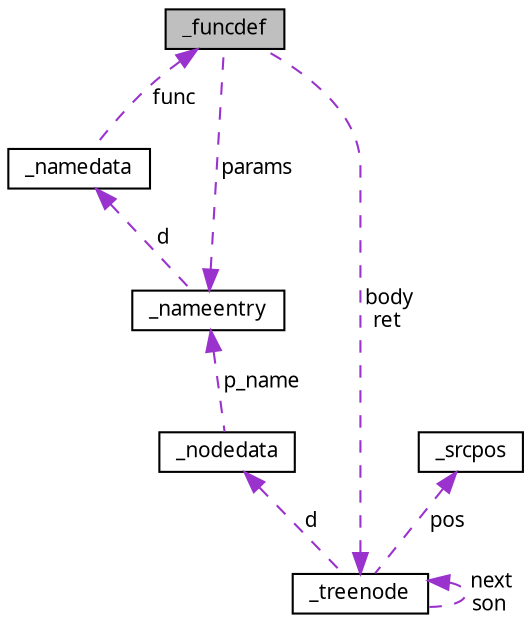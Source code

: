 digraph "_funcdef"
{
 // LATEX_PDF_SIZE
  edge [fontname="LiberationSans-Regular.ttf",fontsize="10",labelfontname="LiberationSans-Regular.ttf",labelfontsize="10"];
  node [fontname="LiberationSans-Regular.ttf",fontsize="10",shape=record];
  Node1 [label="_funcdef",height=0.2,width=0.4,color="black", fillcolor="grey75", style="filled", fontcolor="black",tooltip="Daten einer Funktions- oder Pfaddefinition: Parameternamen und Code (hängt am Funktions- oder Pfadnam..."];
  Node2 -> Node1 [dir="back",color="darkorchid3",fontsize="10",style="dashed",label=" params" ,fontname="LiberationSans-Regular.ttf"];
  Node2 [label="_nameentry",height=0.2,width=0.4,color="black", fillcolor="white", style="filled",URL="$struct__nameentry.html",tooltip="Typ eines Eintrags in der Namens-Tabelle."];
  Node3 -> Node2 [dir="back",color="darkorchid3",fontsize="10",style="dashed",label=" d" ,fontname="LiberationSans-Regular.ttf"];
  Node3 [label="_namedata",height=0.2,width=0.4,color="black", fillcolor="white", style="filled",URL="$union__namedata.html",tooltip="Unterschiedliche Nutzdaten eines Eintrags in der Namens-Tabelle, je nach Art des Namens."];
  Node1 -> Node3 [dir="back",color="darkorchid3",fontsize="10",style="dashed",label=" func" ,fontname="LiberationSans-Regular.ttf"];
  Node4 -> Node1 [dir="back",color="darkorchid3",fontsize="10",style="dashed",label=" body\nret" ,fontname="LiberationSans-Regular.ttf"];
  Node4 [label="_treenode",height=0.2,width=0.4,color="black", fillcolor="white", style="filled",URL="$struct__treenode.html",tooltip="Typ eines Syntaxbaum-Knotens."];
  Node5 -> Node4 [dir="back",color="darkorchid3",fontsize="10",style="dashed",label=" pos" ,fontname="LiberationSans-Regular.ttf"];
  Node5 [label="_srcpos",height=0.2,width=0.4,color="black", fillcolor="white", style="filled",URL="$struct__srcpos.html",tooltip="Position eines Tokens oder Syntax-Knotens im Source-File (Zeile / Spalte)"];
  Node6 -> Node4 [dir="back",color="darkorchid3",fontsize="10",style="dashed",label=" d" ,fontname="LiberationSans-Regular.ttf"];
  Node6 [label="_nodedata",height=0.2,width=0.4,color="black", fillcolor="white", style="filled",URL="$union__nodedata.html",tooltip="Unterschiedliche Nutzdaten eines Syntaxbaum-Knotens, je nach Art des Knotens."];
  Node2 -> Node6 [dir="back",color="darkorchid3",fontsize="10",style="dashed",label=" p_name" ,fontname="LiberationSans-Regular.ttf"];
  Node4 -> Node4 [dir="back",color="darkorchid3",fontsize="10",style="dashed",label=" next\nson" ,fontname="LiberationSans-Regular.ttf"];
}
